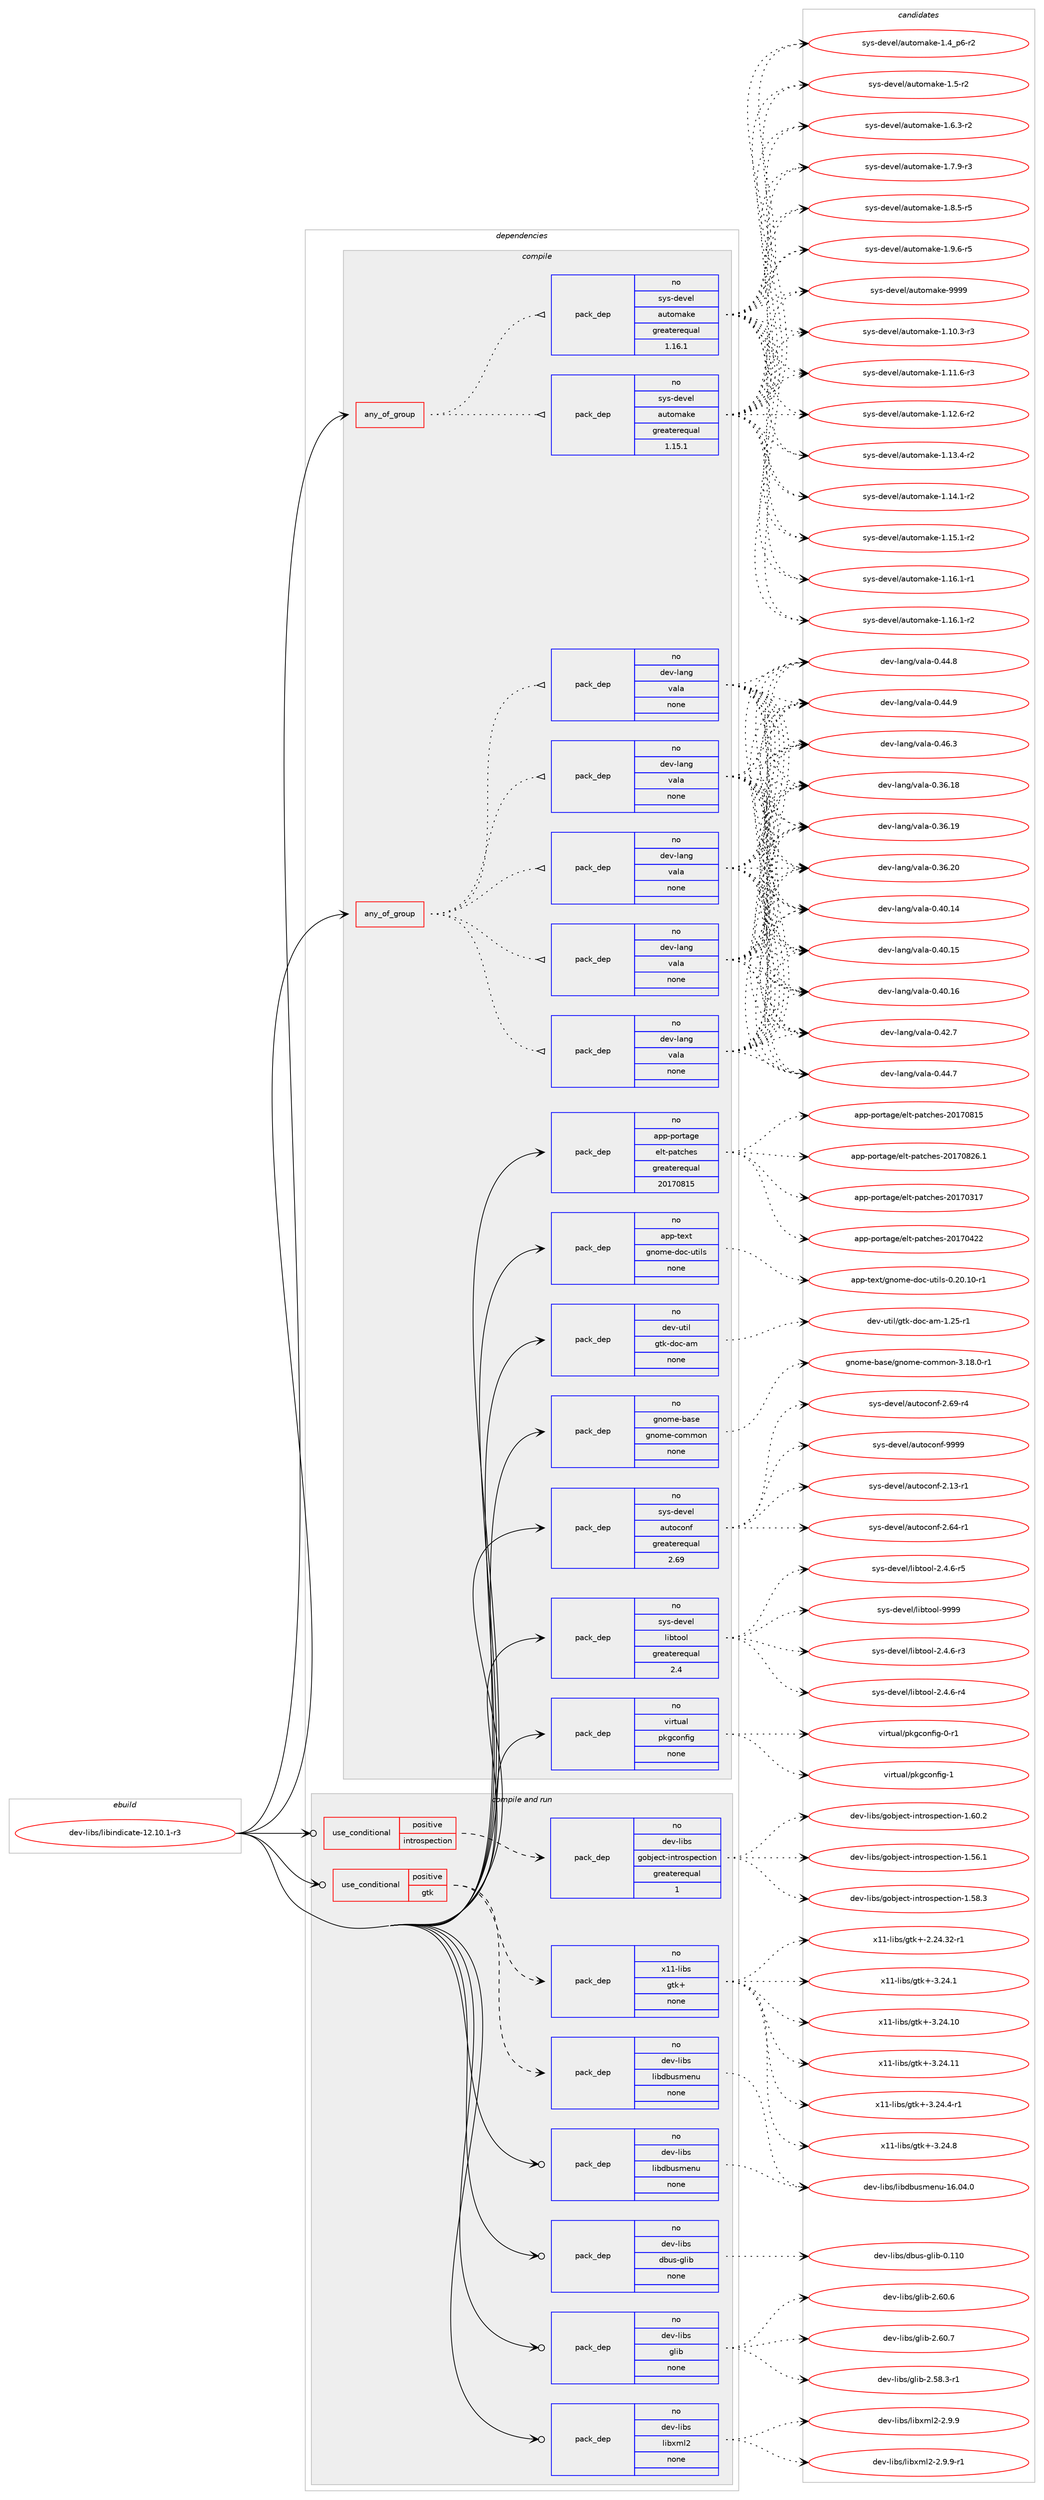 digraph prolog {

# *************
# Graph options
# *************

newrank=true;
concentrate=true;
compound=true;
graph [rankdir=LR,fontname=Helvetica,fontsize=10,ranksep=1.5];#, ranksep=2.5, nodesep=0.2];
edge  [arrowhead=vee];
node  [fontname=Helvetica,fontsize=10];

# **********
# The ebuild
# **********

subgraph cluster_leftcol {
color=gray;
rank=same;
label=<<i>ebuild</i>>;
id [label="dev-libs/libindicate-12.10.1-r3", color=red, width=4, href="../dev-libs/libindicate-12.10.1-r3.svg"];
}

# ****************
# The dependencies
# ****************

subgraph cluster_midcol {
color=gray;
label=<<i>dependencies</i>>;
subgraph cluster_compile {
fillcolor="#eeeeee";
style=filled;
label=<<i>compile</i>>;
subgraph any11128 {
dependency565921 [label=<<TABLE BORDER="0" CELLBORDER="1" CELLSPACING="0" CELLPADDING="4"><TR><TD CELLPADDING="10">any_of_group</TD></TR></TABLE>>, shape=none, color=red];subgraph pack422661 {
dependency565922 [label=<<TABLE BORDER="0" CELLBORDER="1" CELLSPACING="0" CELLPADDING="4" WIDTH="220"><TR><TD ROWSPAN="6" CELLPADDING="30">pack_dep</TD></TR><TR><TD WIDTH="110">no</TD></TR><TR><TD>dev-lang</TD></TR><TR><TD>vala</TD></TR><TR><TD>none</TD></TR><TR><TD></TD></TR></TABLE>>, shape=none, color=blue];
}
dependency565921:e -> dependency565922:w [weight=20,style="dotted",arrowhead="oinv"];
subgraph pack422662 {
dependency565923 [label=<<TABLE BORDER="0" CELLBORDER="1" CELLSPACING="0" CELLPADDING="4" WIDTH="220"><TR><TD ROWSPAN="6" CELLPADDING="30">pack_dep</TD></TR><TR><TD WIDTH="110">no</TD></TR><TR><TD>dev-lang</TD></TR><TR><TD>vala</TD></TR><TR><TD>none</TD></TR><TR><TD></TD></TR></TABLE>>, shape=none, color=blue];
}
dependency565921:e -> dependency565923:w [weight=20,style="dotted",arrowhead="oinv"];
subgraph pack422663 {
dependency565924 [label=<<TABLE BORDER="0" CELLBORDER="1" CELLSPACING="0" CELLPADDING="4" WIDTH="220"><TR><TD ROWSPAN="6" CELLPADDING="30">pack_dep</TD></TR><TR><TD WIDTH="110">no</TD></TR><TR><TD>dev-lang</TD></TR><TR><TD>vala</TD></TR><TR><TD>none</TD></TR><TR><TD></TD></TR></TABLE>>, shape=none, color=blue];
}
dependency565921:e -> dependency565924:w [weight=20,style="dotted",arrowhead="oinv"];
subgraph pack422664 {
dependency565925 [label=<<TABLE BORDER="0" CELLBORDER="1" CELLSPACING="0" CELLPADDING="4" WIDTH="220"><TR><TD ROWSPAN="6" CELLPADDING="30">pack_dep</TD></TR><TR><TD WIDTH="110">no</TD></TR><TR><TD>dev-lang</TD></TR><TR><TD>vala</TD></TR><TR><TD>none</TD></TR><TR><TD></TD></TR></TABLE>>, shape=none, color=blue];
}
dependency565921:e -> dependency565925:w [weight=20,style="dotted",arrowhead="oinv"];
subgraph pack422665 {
dependency565926 [label=<<TABLE BORDER="0" CELLBORDER="1" CELLSPACING="0" CELLPADDING="4" WIDTH="220"><TR><TD ROWSPAN="6" CELLPADDING="30">pack_dep</TD></TR><TR><TD WIDTH="110">no</TD></TR><TR><TD>dev-lang</TD></TR><TR><TD>vala</TD></TR><TR><TD>none</TD></TR><TR><TD></TD></TR></TABLE>>, shape=none, color=blue];
}
dependency565921:e -> dependency565926:w [weight=20,style="dotted",arrowhead="oinv"];
}
id:e -> dependency565921:w [weight=20,style="solid",arrowhead="vee"];
subgraph any11129 {
dependency565927 [label=<<TABLE BORDER="0" CELLBORDER="1" CELLSPACING="0" CELLPADDING="4"><TR><TD CELLPADDING="10">any_of_group</TD></TR></TABLE>>, shape=none, color=red];subgraph pack422666 {
dependency565928 [label=<<TABLE BORDER="0" CELLBORDER="1" CELLSPACING="0" CELLPADDING="4" WIDTH="220"><TR><TD ROWSPAN="6" CELLPADDING="30">pack_dep</TD></TR><TR><TD WIDTH="110">no</TD></TR><TR><TD>sys-devel</TD></TR><TR><TD>automake</TD></TR><TR><TD>greaterequal</TD></TR><TR><TD>1.16.1</TD></TR></TABLE>>, shape=none, color=blue];
}
dependency565927:e -> dependency565928:w [weight=20,style="dotted",arrowhead="oinv"];
subgraph pack422667 {
dependency565929 [label=<<TABLE BORDER="0" CELLBORDER="1" CELLSPACING="0" CELLPADDING="4" WIDTH="220"><TR><TD ROWSPAN="6" CELLPADDING="30">pack_dep</TD></TR><TR><TD WIDTH="110">no</TD></TR><TR><TD>sys-devel</TD></TR><TR><TD>automake</TD></TR><TR><TD>greaterequal</TD></TR><TR><TD>1.15.1</TD></TR></TABLE>>, shape=none, color=blue];
}
dependency565927:e -> dependency565929:w [weight=20,style="dotted",arrowhead="oinv"];
}
id:e -> dependency565927:w [weight=20,style="solid",arrowhead="vee"];
subgraph pack422668 {
dependency565930 [label=<<TABLE BORDER="0" CELLBORDER="1" CELLSPACING="0" CELLPADDING="4" WIDTH="220"><TR><TD ROWSPAN="6" CELLPADDING="30">pack_dep</TD></TR><TR><TD WIDTH="110">no</TD></TR><TR><TD>app-portage</TD></TR><TR><TD>elt-patches</TD></TR><TR><TD>greaterequal</TD></TR><TR><TD>20170815</TD></TR></TABLE>>, shape=none, color=blue];
}
id:e -> dependency565930:w [weight=20,style="solid",arrowhead="vee"];
subgraph pack422669 {
dependency565931 [label=<<TABLE BORDER="0" CELLBORDER="1" CELLSPACING="0" CELLPADDING="4" WIDTH="220"><TR><TD ROWSPAN="6" CELLPADDING="30">pack_dep</TD></TR><TR><TD WIDTH="110">no</TD></TR><TR><TD>app-text</TD></TR><TR><TD>gnome-doc-utils</TD></TR><TR><TD>none</TD></TR><TR><TD></TD></TR></TABLE>>, shape=none, color=blue];
}
id:e -> dependency565931:w [weight=20,style="solid",arrowhead="vee"];
subgraph pack422670 {
dependency565932 [label=<<TABLE BORDER="0" CELLBORDER="1" CELLSPACING="0" CELLPADDING="4" WIDTH="220"><TR><TD ROWSPAN="6" CELLPADDING="30">pack_dep</TD></TR><TR><TD WIDTH="110">no</TD></TR><TR><TD>dev-util</TD></TR><TR><TD>gtk-doc-am</TD></TR><TR><TD>none</TD></TR><TR><TD></TD></TR></TABLE>>, shape=none, color=blue];
}
id:e -> dependency565932:w [weight=20,style="solid",arrowhead="vee"];
subgraph pack422671 {
dependency565933 [label=<<TABLE BORDER="0" CELLBORDER="1" CELLSPACING="0" CELLPADDING="4" WIDTH="220"><TR><TD ROWSPAN="6" CELLPADDING="30">pack_dep</TD></TR><TR><TD WIDTH="110">no</TD></TR><TR><TD>gnome-base</TD></TR><TR><TD>gnome-common</TD></TR><TR><TD>none</TD></TR><TR><TD></TD></TR></TABLE>>, shape=none, color=blue];
}
id:e -> dependency565933:w [weight=20,style="solid",arrowhead="vee"];
subgraph pack422672 {
dependency565934 [label=<<TABLE BORDER="0" CELLBORDER="1" CELLSPACING="0" CELLPADDING="4" WIDTH="220"><TR><TD ROWSPAN="6" CELLPADDING="30">pack_dep</TD></TR><TR><TD WIDTH="110">no</TD></TR><TR><TD>sys-devel</TD></TR><TR><TD>autoconf</TD></TR><TR><TD>greaterequal</TD></TR><TR><TD>2.69</TD></TR></TABLE>>, shape=none, color=blue];
}
id:e -> dependency565934:w [weight=20,style="solid",arrowhead="vee"];
subgraph pack422673 {
dependency565935 [label=<<TABLE BORDER="0" CELLBORDER="1" CELLSPACING="0" CELLPADDING="4" WIDTH="220"><TR><TD ROWSPAN="6" CELLPADDING="30">pack_dep</TD></TR><TR><TD WIDTH="110">no</TD></TR><TR><TD>sys-devel</TD></TR><TR><TD>libtool</TD></TR><TR><TD>greaterequal</TD></TR><TR><TD>2.4</TD></TR></TABLE>>, shape=none, color=blue];
}
id:e -> dependency565935:w [weight=20,style="solid",arrowhead="vee"];
subgraph pack422674 {
dependency565936 [label=<<TABLE BORDER="0" CELLBORDER="1" CELLSPACING="0" CELLPADDING="4" WIDTH="220"><TR><TD ROWSPAN="6" CELLPADDING="30">pack_dep</TD></TR><TR><TD WIDTH="110">no</TD></TR><TR><TD>virtual</TD></TR><TR><TD>pkgconfig</TD></TR><TR><TD>none</TD></TR><TR><TD></TD></TR></TABLE>>, shape=none, color=blue];
}
id:e -> dependency565936:w [weight=20,style="solid",arrowhead="vee"];
}
subgraph cluster_compileandrun {
fillcolor="#eeeeee";
style=filled;
label=<<i>compile and run</i>>;
subgraph cond131775 {
dependency565937 [label=<<TABLE BORDER="0" CELLBORDER="1" CELLSPACING="0" CELLPADDING="4"><TR><TD ROWSPAN="3" CELLPADDING="10">use_conditional</TD></TR><TR><TD>positive</TD></TR><TR><TD>gtk</TD></TR></TABLE>>, shape=none, color=red];
subgraph pack422675 {
dependency565938 [label=<<TABLE BORDER="0" CELLBORDER="1" CELLSPACING="0" CELLPADDING="4" WIDTH="220"><TR><TD ROWSPAN="6" CELLPADDING="30">pack_dep</TD></TR><TR><TD WIDTH="110">no</TD></TR><TR><TD>dev-libs</TD></TR><TR><TD>libdbusmenu</TD></TR><TR><TD>none</TD></TR><TR><TD></TD></TR></TABLE>>, shape=none, color=blue];
}
dependency565937:e -> dependency565938:w [weight=20,style="dashed",arrowhead="vee"];
subgraph pack422676 {
dependency565939 [label=<<TABLE BORDER="0" CELLBORDER="1" CELLSPACING="0" CELLPADDING="4" WIDTH="220"><TR><TD ROWSPAN="6" CELLPADDING="30">pack_dep</TD></TR><TR><TD WIDTH="110">no</TD></TR><TR><TD>x11-libs</TD></TR><TR><TD>gtk+</TD></TR><TR><TD>none</TD></TR><TR><TD></TD></TR></TABLE>>, shape=none, color=blue];
}
dependency565937:e -> dependency565939:w [weight=20,style="dashed",arrowhead="vee"];
}
id:e -> dependency565937:w [weight=20,style="solid",arrowhead="odotvee"];
subgraph cond131776 {
dependency565940 [label=<<TABLE BORDER="0" CELLBORDER="1" CELLSPACING="0" CELLPADDING="4"><TR><TD ROWSPAN="3" CELLPADDING="10">use_conditional</TD></TR><TR><TD>positive</TD></TR><TR><TD>introspection</TD></TR></TABLE>>, shape=none, color=red];
subgraph pack422677 {
dependency565941 [label=<<TABLE BORDER="0" CELLBORDER="1" CELLSPACING="0" CELLPADDING="4" WIDTH="220"><TR><TD ROWSPAN="6" CELLPADDING="30">pack_dep</TD></TR><TR><TD WIDTH="110">no</TD></TR><TR><TD>dev-libs</TD></TR><TR><TD>gobject-introspection</TD></TR><TR><TD>greaterequal</TD></TR><TR><TD>1</TD></TR></TABLE>>, shape=none, color=blue];
}
dependency565940:e -> dependency565941:w [weight=20,style="dashed",arrowhead="vee"];
}
id:e -> dependency565940:w [weight=20,style="solid",arrowhead="odotvee"];
subgraph pack422678 {
dependency565942 [label=<<TABLE BORDER="0" CELLBORDER="1" CELLSPACING="0" CELLPADDING="4" WIDTH="220"><TR><TD ROWSPAN="6" CELLPADDING="30">pack_dep</TD></TR><TR><TD WIDTH="110">no</TD></TR><TR><TD>dev-libs</TD></TR><TR><TD>dbus-glib</TD></TR><TR><TD>none</TD></TR><TR><TD></TD></TR></TABLE>>, shape=none, color=blue];
}
id:e -> dependency565942:w [weight=20,style="solid",arrowhead="odotvee"];
subgraph pack422679 {
dependency565943 [label=<<TABLE BORDER="0" CELLBORDER="1" CELLSPACING="0" CELLPADDING="4" WIDTH="220"><TR><TD ROWSPAN="6" CELLPADDING="30">pack_dep</TD></TR><TR><TD WIDTH="110">no</TD></TR><TR><TD>dev-libs</TD></TR><TR><TD>glib</TD></TR><TR><TD>none</TD></TR><TR><TD></TD></TR></TABLE>>, shape=none, color=blue];
}
id:e -> dependency565943:w [weight=20,style="solid",arrowhead="odotvee"];
subgraph pack422680 {
dependency565944 [label=<<TABLE BORDER="0" CELLBORDER="1" CELLSPACING="0" CELLPADDING="4" WIDTH="220"><TR><TD ROWSPAN="6" CELLPADDING="30">pack_dep</TD></TR><TR><TD WIDTH="110">no</TD></TR><TR><TD>dev-libs</TD></TR><TR><TD>libdbusmenu</TD></TR><TR><TD>none</TD></TR><TR><TD></TD></TR></TABLE>>, shape=none, color=blue];
}
id:e -> dependency565944:w [weight=20,style="solid",arrowhead="odotvee"];
subgraph pack422681 {
dependency565945 [label=<<TABLE BORDER="0" CELLBORDER="1" CELLSPACING="0" CELLPADDING="4" WIDTH="220"><TR><TD ROWSPAN="6" CELLPADDING="30">pack_dep</TD></TR><TR><TD WIDTH="110">no</TD></TR><TR><TD>dev-libs</TD></TR><TR><TD>libxml2</TD></TR><TR><TD>none</TD></TR><TR><TD></TD></TR></TABLE>>, shape=none, color=blue];
}
id:e -> dependency565945:w [weight=20,style="solid",arrowhead="odotvee"];
}
subgraph cluster_run {
fillcolor="#eeeeee";
style=filled;
label=<<i>run</i>>;
}
}

# **************
# The candidates
# **************

subgraph cluster_choices {
rank=same;
color=gray;
label=<<i>candidates</i>>;

subgraph choice422661 {
color=black;
nodesep=1;
choice10010111845108971101034711897108974548465154464956 [label="dev-lang/vala-0.36.18", color=red, width=4,href="../dev-lang/vala-0.36.18.svg"];
choice10010111845108971101034711897108974548465154464957 [label="dev-lang/vala-0.36.19", color=red, width=4,href="../dev-lang/vala-0.36.19.svg"];
choice10010111845108971101034711897108974548465154465048 [label="dev-lang/vala-0.36.20", color=red, width=4,href="../dev-lang/vala-0.36.20.svg"];
choice10010111845108971101034711897108974548465248464952 [label="dev-lang/vala-0.40.14", color=red, width=4,href="../dev-lang/vala-0.40.14.svg"];
choice10010111845108971101034711897108974548465248464953 [label="dev-lang/vala-0.40.15", color=red, width=4,href="../dev-lang/vala-0.40.15.svg"];
choice10010111845108971101034711897108974548465248464954 [label="dev-lang/vala-0.40.16", color=red, width=4,href="../dev-lang/vala-0.40.16.svg"];
choice100101118451089711010347118971089745484652504655 [label="dev-lang/vala-0.42.7", color=red, width=4,href="../dev-lang/vala-0.42.7.svg"];
choice100101118451089711010347118971089745484652524655 [label="dev-lang/vala-0.44.7", color=red, width=4,href="../dev-lang/vala-0.44.7.svg"];
choice100101118451089711010347118971089745484652524656 [label="dev-lang/vala-0.44.8", color=red, width=4,href="../dev-lang/vala-0.44.8.svg"];
choice100101118451089711010347118971089745484652524657 [label="dev-lang/vala-0.44.9", color=red, width=4,href="../dev-lang/vala-0.44.9.svg"];
choice100101118451089711010347118971089745484652544651 [label="dev-lang/vala-0.46.3", color=red, width=4,href="../dev-lang/vala-0.46.3.svg"];
dependency565922:e -> choice10010111845108971101034711897108974548465154464956:w [style=dotted,weight="100"];
dependency565922:e -> choice10010111845108971101034711897108974548465154464957:w [style=dotted,weight="100"];
dependency565922:e -> choice10010111845108971101034711897108974548465154465048:w [style=dotted,weight="100"];
dependency565922:e -> choice10010111845108971101034711897108974548465248464952:w [style=dotted,weight="100"];
dependency565922:e -> choice10010111845108971101034711897108974548465248464953:w [style=dotted,weight="100"];
dependency565922:e -> choice10010111845108971101034711897108974548465248464954:w [style=dotted,weight="100"];
dependency565922:e -> choice100101118451089711010347118971089745484652504655:w [style=dotted,weight="100"];
dependency565922:e -> choice100101118451089711010347118971089745484652524655:w [style=dotted,weight="100"];
dependency565922:e -> choice100101118451089711010347118971089745484652524656:w [style=dotted,weight="100"];
dependency565922:e -> choice100101118451089711010347118971089745484652524657:w [style=dotted,weight="100"];
dependency565922:e -> choice100101118451089711010347118971089745484652544651:w [style=dotted,weight="100"];
}
subgraph choice422662 {
color=black;
nodesep=1;
choice10010111845108971101034711897108974548465154464956 [label="dev-lang/vala-0.36.18", color=red, width=4,href="../dev-lang/vala-0.36.18.svg"];
choice10010111845108971101034711897108974548465154464957 [label="dev-lang/vala-0.36.19", color=red, width=4,href="../dev-lang/vala-0.36.19.svg"];
choice10010111845108971101034711897108974548465154465048 [label="dev-lang/vala-0.36.20", color=red, width=4,href="../dev-lang/vala-0.36.20.svg"];
choice10010111845108971101034711897108974548465248464952 [label="dev-lang/vala-0.40.14", color=red, width=4,href="../dev-lang/vala-0.40.14.svg"];
choice10010111845108971101034711897108974548465248464953 [label="dev-lang/vala-0.40.15", color=red, width=4,href="../dev-lang/vala-0.40.15.svg"];
choice10010111845108971101034711897108974548465248464954 [label="dev-lang/vala-0.40.16", color=red, width=4,href="../dev-lang/vala-0.40.16.svg"];
choice100101118451089711010347118971089745484652504655 [label="dev-lang/vala-0.42.7", color=red, width=4,href="../dev-lang/vala-0.42.7.svg"];
choice100101118451089711010347118971089745484652524655 [label="dev-lang/vala-0.44.7", color=red, width=4,href="../dev-lang/vala-0.44.7.svg"];
choice100101118451089711010347118971089745484652524656 [label="dev-lang/vala-0.44.8", color=red, width=4,href="../dev-lang/vala-0.44.8.svg"];
choice100101118451089711010347118971089745484652524657 [label="dev-lang/vala-0.44.9", color=red, width=4,href="../dev-lang/vala-0.44.9.svg"];
choice100101118451089711010347118971089745484652544651 [label="dev-lang/vala-0.46.3", color=red, width=4,href="../dev-lang/vala-0.46.3.svg"];
dependency565923:e -> choice10010111845108971101034711897108974548465154464956:w [style=dotted,weight="100"];
dependency565923:e -> choice10010111845108971101034711897108974548465154464957:w [style=dotted,weight="100"];
dependency565923:e -> choice10010111845108971101034711897108974548465154465048:w [style=dotted,weight="100"];
dependency565923:e -> choice10010111845108971101034711897108974548465248464952:w [style=dotted,weight="100"];
dependency565923:e -> choice10010111845108971101034711897108974548465248464953:w [style=dotted,weight="100"];
dependency565923:e -> choice10010111845108971101034711897108974548465248464954:w [style=dotted,weight="100"];
dependency565923:e -> choice100101118451089711010347118971089745484652504655:w [style=dotted,weight="100"];
dependency565923:e -> choice100101118451089711010347118971089745484652524655:w [style=dotted,weight="100"];
dependency565923:e -> choice100101118451089711010347118971089745484652524656:w [style=dotted,weight="100"];
dependency565923:e -> choice100101118451089711010347118971089745484652524657:w [style=dotted,weight="100"];
dependency565923:e -> choice100101118451089711010347118971089745484652544651:w [style=dotted,weight="100"];
}
subgraph choice422663 {
color=black;
nodesep=1;
choice10010111845108971101034711897108974548465154464956 [label="dev-lang/vala-0.36.18", color=red, width=4,href="../dev-lang/vala-0.36.18.svg"];
choice10010111845108971101034711897108974548465154464957 [label="dev-lang/vala-0.36.19", color=red, width=4,href="../dev-lang/vala-0.36.19.svg"];
choice10010111845108971101034711897108974548465154465048 [label="dev-lang/vala-0.36.20", color=red, width=4,href="../dev-lang/vala-0.36.20.svg"];
choice10010111845108971101034711897108974548465248464952 [label="dev-lang/vala-0.40.14", color=red, width=4,href="../dev-lang/vala-0.40.14.svg"];
choice10010111845108971101034711897108974548465248464953 [label="dev-lang/vala-0.40.15", color=red, width=4,href="../dev-lang/vala-0.40.15.svg"];
choice10010111845108971101034711897108974548465248464954 [label="dev-lang/vala-0.40.16", color=red, width=4,href="../dev-lang/vala-0.40.16.svg"];
choice100101118451089711010347118971089745484652504655 [label="dev-lang/vala-0.42.7", color=red, width=4,href="../dev-lang/vala-0.42.7.svg"];
choice100101118451089711010347118971089745484652524655 [label="dev-lang/vala-0.44.7", color=red, width=4,href="../dev-lang/vala-0.44.7.svg"];
choice100101118451089711010347118971089745484652524656 [label="dev-lang/vala-0.44.8", color=red, width=4,href="../dev-lang/vala-0.44.8.svg"];
choice100101118451089711010347118971089745484652524657 [label="dev-lang/vala-0.44.9", color=red, width=4,href="../dev-lang/vala-0.44.9.svg"];
choice100101118451089711010347118971089745484652544651 [label="dev-lang/vala-0.46.3", color=red, width=4,href="../dev-lang/vala-0.46.3.svg"];
dependency565924:e -> choice10010111845108971101034711897108974548465154464956:w [style=dotted,weight="100"];
dependency565924:e -> choice10010111845108971101034711897108974548465154464957:w [style=dotted,weight="100"];
dependency565924:e -> choice10010111845108971101034711897108974548465154465048:w [style=dotted,weight="100"];
dependency565924:e -> choice10010111845108971101034711897108974548465248464952:w [style=dotted,weight="100"];
dependency565924:e -> choice10010111845108971101034711897108974548465248464953:w [style=dotted,weight="100"];
dependency565924:e -> choice10010111845108971101034711897108974548465248464954:w [style=dotted,weight="100"];
dependency565924:e -> choice100101118451089711010347118971089745484652504655:w [style=dotted,weight="100"];
dependency565924:e -> choice100101118451089711010347118971089745484652524655:w [style=dotted,weight="100"];
dependency565924:e -> choice100101118451089711010347118971089745484652524656:w [style=dotted,weight="100"];
dependency565924:e -> choice100101118451089711010347118971089745484652524657:w [style=dotted,weight="100"];
dependency565924:e -> choice100101118451089711010347118971089745484652544651:w [style=dotted,weight="100"];
}
subgraph choice422664 {
color=black;
nodesep=1;
choice10010111845108971101034711897108974548465154464956 [label="dev-lang/vala-0.36.18", color=red, width=4,href="../dev-lang/vala-0.36.18.svg"];
choice10010111845108971101034711897108974548465154464957 [label="dev-lang/vala-0.36.19", color=red, width=4,href="../dev-lang/vala-0.36.19.svg"];
choice10010111845108971101034711897108974548465154465048 [label="dev-lang/vala-0.36.20", color=red, width=4,href="../dev-lang/vala-0.36.20.svg"];
choice10010111845108971101034711897108974548465248464952 [label="dev-lang/vala-0.40.14", color=red, width=4,href="../dev-lang/vala-0.40.14.svg"];
choice10010111845108971101034711897108974548465248464953 [label="dev-lang/vala-0.40.15", color=red, width=4,href="../dev-lang/vala-0.40.15.svg"];
choice10010111845108971101034711897108974548465248464954 [label="dev-lang/vala-0.40.16", color=red, width=4,href="../dev-lang/vala-0.40.16.svg"];
choice100101118451089711010347118971089745484652504655 [label="dev-lang/vala-0.42.7", color=red, width=4,href="../dev-lang/vala-0.42.7.svg"];
choice100101118451089711010347118971089745484652524655 [label="dev-lang/vala-0.44.7", color=red, width=4,href="../dev-lang/vala-0.44.7.svg"];
choice100101118451089711010347118971089745484652524656 [label="dev-lang/vala-0.44.8", color=red, width=4,href="../dev-lang/vala-0.44.8.svg"];
choice100101118451089711010347118971089745484652524657 [label="dev-lang/vala-0.44.9", color=red, width=4,href="../dev-lang/vala-0.44.9.svg"];
choice100101118451089711010347118971089745484652544651 [label="dev-lang/vala-0.46.3", color=red, width=4,href="../dev-lang/vala-0.46.3.svg"];
dependency565925:e -> choice10010111845108971101034711897108974548465154464956:w [style=dotted,weight="100"];
dependency565925:e -> choice10010111845108971101034711897108974548465154464957:w [style=dotted,weight="100"];
dependency565925:e -> choice10010111845108971101034711897108974548465154465048:w [style=dotted,weight="100"];
dependency565925:e -> choice10010111845108971101034711897108974548465248464952:w [style=dotted,weight="100"];
dependency565925:e -> choice10010111845108971101034711897108974548465248464953:w [style=dotted,weight="100"];
dependency565925:e -> choice10010111845108971101034711897108974548465248464954:w [style=dotted,weight="100"];
dependency565925:e -> choice100101118451089711010347118971089745484652504655:w [style=dotted,weight="100"];
dependency565925:e -> choice100101118451089711010347118971089745484652524655:w [style=dotted,weight="100"];
dependency565925:e -> choice100101118451089711010347118971089745484652524656:w [style=dotted,weight="100"];
dependency565925:e -> choice100101118451089711010347118971089745484652524657:w [style=dotted,weight="100"];
dependency565925:e -> choice100101118451089711010347118971089745484652544651:w [style=dotted,weight="100"];
}
subgraph choice422665 {
color=black;
nodesep=1;
choice10010111845108971101034711897108974548465154464956 [label="dev-lang/vala-0.36.18", color=red, width=4,href="../dev-lang/vala-0.36.18.svg"];
choice10010111845108971101034711897108974548465154464957 [label="dev-lang/vala-0.36.19", color=red, width=4,href="../dev-lang/vala-0.36.19.svg"];
choice10010111845108971101034711897108974548465154465048 [label="dev-lang/vala-0.36.20", color=red, width=4,href="../dev-lang/vala-0.36.20.svg"];
choice10010111845108971101034711897108974548465248464952 [label="dev-lang/vala-0.40.14", color=red, width=4,href="../dev-lang/vala-0.40.14.svg"];
choice10010111845108971101034711897108974548465248464953 [label="dev-lang/vala-0.40.15", color=red, width=4,href="../dev-lang/vala-0.40.15.svg"];
choice10010111845108971101034711897108974548465248464954 [label="dev-lang/vala-0.40.16", color=red, width=4,href="../dev-lang/vala-0.40.16.svg"];
choice100101118451089711010347118971089745484652504655 [label="dev-lang/vala-0.42.7", color=red, width=4,href="../dev-lang/vala-0.42.7.svg"];
choice100101118451089711010347118971089745484652524655 [label="dev-lang/vala-0.44.7", color=red, width=4,href="../dev-lang/vala-0.44.7.svg"];
choice100101118451089711010347118971089745484652524656 [label="dev-lang/vala-0.44.8", color=red, width=4,href="../dev-lang/vala-0.44.8.svg"];
choice100101118451089711010347118971089745484652524657 [label="dev-lang/vala-0.44.9", color=red, width=4,href="../dev-lang/vala-0.44.9.svg"];
choice100101118451089711010347118971089745484652544651 [label="dev-lang/vala-0.46.3", color=red, width=4,href="../dev-lang/vala-0.46.3.svg"];
dependency565926:e -> choice10010111845108971101034711897108974548465154464956:w [style=dotted,weight="100"];
dependency565926:e -> choice10010111845108971101034711897108974548465154464957:w [style=dotted,weight="100"];
dependency565926:e -> choice10010111845108971101034711897108974548465154465048:w [style=dotted,weight="100"];
dependency565926:e -> choice10010111845108971101034711897108974548465248464952:w [style=dotted,weight="100"];
dependency565926:e -> choice10010111845108971101034711897108974548465248464953:w [style=dotted,weight="100"];
dependency565926:e -> choice10010111845108971101034711897108974548465248464954:w [style=dotted,weight="100"];
dependency565926:e -> choice100101118451089711010347118971089745484652504655:w [style=dotted,weight="100"];
dependency565926:e -> choice100101118451089711010347118971089745484652524655:w [style=dotted,weight="100"];
dependency565926:e -> choice100101118451089711010347118971089745484652524656:w [style=dotted,weight="100"];
dependency565926:e -> choice100101118451089711010347118971089745484652524657:w [style=dotted,weight="100"];
dependency565926:e -> choice100101118451089711010347118971089745484652544651:w [style=dotted,weight="100"];
}
subgraph choice422666 {
color=black;
nodesep=1;
choice11512111545100101118101108479711711611110997107101454946494846514511451 [label="sys-devel/automake-1.10.3-r3", color=red, width=4,href="../sys-devel/automake-1.10.3-r3.svg"];
choice11512111545100101118101108479711711611110997107101454946494946544511451 [label="sys-devel/automake-1.11.6-r3", color=red, width=4,href="../sys-devel/automake-1.11.6-r3.svg"];
choice11512111545100101118101108479711711611110997107101454946495046544511450 [label="sys-devel/automake-1.12.6-r2", color=red, width=4,href="../sys-devel/automake-1.12.6-r2.svg"];
choice11512111545100101118101108479711711611110997107101454946495146524511450 [label="sys-devel/automake-1.13.4-r2", color=red, width=4,href="../sys-devel/automake-1.13.4-r2.svg"];
choice11512111545100101118101108479711711611110997107101454946495246494511450 [label="sys-devel/automake-1.14.1-r2", color=red, width=4,href="../sys-devel/automake-1.14.1-r2.svg"];
choice11512111545100101118101108479711711611110997107101454946495346494511450 [label="sys-devel/automake-1.15.1-r2", color=red, width=4,href="../sys-devel/automake-1.15.1-r2.svg"];
choice11512111545100101118101108479711711611110997107101454946495446494511449 [label="sys-devel/automake-1.16.1-r1", color=red, width=4,href="../sys-devel/automake-1.16.1-r1.svg"];
choice11512111545100101118101108479711711611110997107101454946495446494511450 [label="sys-devel/automake-1.16.1-r2", color=red, width=4,href="../sys-devel/automake-1.16.1-r2.svg"];
choice115121115451001011181011084797117116111109971071014549465295112544511450 [label="sys-devel/automake-1.4_p6-r2", color=red, width=4,href="../sys-devel/automake-1.4_p6-r2.svg"];
choice11512111545100101118101108479711711611110997107101454946534511450 [label="sys-devel/automake-1.5-r2", color=red, width=4,href="../sys-devel/automake-1.5-r2.svg"];
choice115121115451001011181011084797117116111109971071014549465446514511450 [label="sys-devel/automake-1.6.3-r2", color=red, width=4,href="../sys-devel/automake-1.6.3-r2.svg"];
choice115121115451001011181011084797117116111109971071014549465546574511451 [label="sys-devel/automake-1.7.9-r3", color=red, width=4,href="../sys-devel/automake-1.7.9-r3.svg"];
choice115121115451001011181011084797117116111109971071014549465646534511453 [label="sys-devel/automake-1.8.5-r5", color=red, width=4,href="../sys-devel/automake-1.8.5-r5.svg"];
choice115121115451001011181011084797117116111109971071014549465746544511453 [label="sys-devel/automake-1.9.6-r5", color=red, width=4,href="../sys-devel/automake-1.9.6-r5.svg"];
choice115121115451001011181011084797117116111109971071014557575757 [label="sys-devel/automake-9999", color=red, width=4,href="../sys-devel/automake-9999.svg"];
dependency565928:e -> choice11512111545100101118101108479711711611110997107101454946494846514511451:w [style=dotted,weight="100"];
dependency565928:e -> choice11512111545100101118101108479711711611110997107101454946494946544511451:w [style=dotted,weight="100"];
dependency565928:e -> choice11512111545100101118101108479711711611110997107101454946495046544511450:w [style=dotted,weight="100"];
dependency565928:e -> choice11512111545100101118101108479711711611110997107101454946495146524511450:w [style=dotted,weight="100"];
dependency565928:e -> choice11512111545100101118101108479711711611110997107101454946495246494511450:w [style=dotted,weight="100"];
dependency565928:e -> choice11512111545100101118101108479711711611110997107101454946495346494511450:w [style=dotted,weight="100"];
dependency565928:e -> choice11512111545100101118101108479711711611110997107101454946495446494511449:w [style=dotted,weight="100"];
dependency565928:e -> choice11512111545100101118101108479711711611110997107101454946495446494511450:w [style=dotted,weight="100"];
dependency565928:e -> choice115121115451001011181011084797117116111109971071014549465295112544511450:w [style=dotted,weight="100"];
dependency565928:e -> choice11512111545100101118101108479711711611110997107101454946534511450:w [style=dotted,weight="100"];
dependency565928:e -> choice115121115451001011181011084797117116111109971071014549465446514511450:w [style=dotted,weight="100"];
dependency565928:e -> choice115121115451001011181011084797117116111109971071014549465546574511451:w [style=dotted,weight="100"];
dependency565928:e -> choice115121115451001011181011084797117116111109971071014549465646534511453:w [style=dotted,weight="100"];
dependency565928:e -> choice115121115451001011181011084797117116111109971071014549465746544511453:w [style=dotted,weight="100"];
dependency565928:e -> choice115121115451001011181011084797117116111109971071014557575757:w [style=dotted,weight="100"];
}
subgraph choice422667 {
color=black;
nodesep=1;
choice11512111545100101118101108479711711611110997107101454946494846514511451 [label="sys-devel/automake-1.10.3-r3", color=red, width=4,href="../sys-devel/automake-1.10.3-r3.svg"];
choice11512111545100101118101108479711711611110997107101454946494946544511451 [label="sys-devel/automake-1.11.6-r3", color=red, width=4,href="../sys-devel/automake-1.11.6-r3.svg"];
choice11512111545100101118101108479711711611110997107101454946495046544511450 [label="sys-devel/automake-1.12.6-r2", color=red, width=4,href="../sys-devel/automake-1.12.6-r2.svg"];
choice11512111545100101118101108479711711611110997107101454946495146524511450 [label="sys-devel/automake-1.13.4-r2", color=red, width=4,href="../sys-devel/automake-1.13.4-r2.svg"];
choice11512111545100101118101108479711711611110997107101454946495246494511450 [label="sys-devel/automake-1.14.1-r2", color=red, width=4,href="../sys-devel/automake-1.14.1-r2.svg"];
choice11512111545100101118101108479711711611110997107101454946495346494511450 [label="sys-devel/automake-1.15.1-r2", color=red, width=4,href="../sys-devel/automake-1.15.1-r2.svg"];
choice11512111545100101118101108479711711611110997107101454946495446494511449 [label="sys-devel/automake-1.16.1-r1", color=red, width=4,href="../sys-devel/automake-1.16.1-r1.svg"];
choice11512111545100101118101108479711711611110997107101454946495446494511450 [label="sys-devel/automake-1.16.1-r2", color=red, width=4,href="../sys-devel/automake-1.16.1-r2.svg"];
choice115121115451001011181011084797117116111109971071014549465295112544511450 [label="sys-devel/automake-1.4_p6-r2", color=red, width=4,href="../sys-devel/automake-1.4_p6-r2.svg"];
choice11512111545100101118101108479711711611110997107101454946534511450 [label="sys-devel/automake-1.5-r2", color=red, width=4,href="../sys-devel/automake-1.5-r2.svg"];
choice115121115451001011181011084797117116111109971071014549465446514511450 [label="sys-devel/automake-1.6.3-r2", color=red, width=4,href="../sys-devel/automake-1.6.3-r2.svg"];
choice115121115451001011181011084797117116111109971071014549465546574511451 [label="sys-devel/automake-1.7.9-r3", color=red, width=4,href="../sys-devel/automake-1.7.9-r3.svg"];
choice115121115451001011181011084797117116111109971071014549465646534511453 [label="sys-devel/automake-1.8.5-r5", color=red, width=4,href="../sys-devel/automake-1.8.5-r5.svg"];
choice115121115451001011181011084797117116111109971071014549465746544511453 [label="sys-devel/automake-1.9.6-r5", color=red, width=4,href="../sys-devel/automake-1.9.6-r5.svg"];
choice115121115451001011181011084797117116111109971071014557575757 [label="sys-devel/automake-9999", color=red, width=4,href="../sys-devel/automake-9999.svg"];
dependency565929:e -> choice11512111545100101118101108479711711611110997107101454946494846514511451:w [style=dotted,weight="100"];
dependency565929:e -> choice11512111545100101118101108479711711611110997107101454946494946544511451:w [style=dotted,weight="100"];
dependency565929:e -> choice11512111545100101118101108479711711611110997107101454946495046544511450:w [style=dotted,weight="100"];
dependency565929:e -> choice11512111545100101118101108479711711611110997107101454946495146524511450:w [style=dotted,weight="100"];
dependency565929:e -> choice11512111545100101118101108479711711611110997107101454946495246494511450:w [style=dotted,weight="100"];
dependency565929:e -> choice11512111545100101118101108479711711611110997107101454946495346494511450:w [style=dotted,weight="100"];
dependency565929:e -> choice11512111545100101118101108479711711611110997107101454946495446494511449:w [style=dotted,weight="100"];
dependency565929:e -> choice11512111545100101118101108479711711611110997107101454946495446494511450:w [style=dotted,weight="100"];
dependency565929:e -> choice115121115451001011181011084797117116111109971071014549465295112544511450:w [style=dotted,weight="100"];
dependency565929:e -> choice11512111545100101118101108479711711611110997107101454946534511450:w [style=dotted,weight="100"];
dependency565929:e -> choice115121115451001011181011084797117116111109971071014549465446514511450:w [style=dotted,weight="100"];
dependency565929:e -> choice115121115451001011181011084797117116111109971071014549465546574511451:w [style=dotted,weight="100"];
dependency565929:e -> choice115121115451001011181011084797117116111109971071014549465646534511453:w [style=dotted,weight="100"];
dependency565929:e -> choice115121115451001011181011084797117116111109971071014549465746544511453:w [style=dotted,weight="100"];
dependency565929:e -> choice115121115451001011181011084797117116111109971071014557575757:w [style=dotted,weight="100"];
}
subgraph choice422668 {
color=black;
nodesep=1;
choice97112112451121111141169710310147101108116451129711699104101115455048495548514955 [label="app-portage/elt-patches-20170317", color=red, width=4,href="../app-portage/elt-patches-20170317.svg"];
choice97112112451121111141169710310147101108116451129711699104101115455048495548525050 [label="app-portage/elt-patches-20170422", color=red, width=4,href="../app-portage/elt-patches-20170422.svg"];
choice97112112451121111141169710310147101108116451129711699104101115455048495548564953 [label="app-portage/elt-patches-20170815", color=red, width=4,href="../app-portage/elt-patches-20170815.svg"];
choice971121124511211111411697103101471011081164511297116991041011154550484955485650544649 [label="app-portage/elt-patches-20170826.1", color=red, width=4,href="../app-portage/elt-patches-20170826.1.svg"];
dependency565930:e -> choice97112112451121111141169710310147101108116451129711699104101115455048495548514955:w [style=dotted,weight="100"];
dependency565930:e -> choice97112112451121111141169710310147101108116451129711699104101115455048495548525050:w [style=dotted,weight="100"];
dependency565930:e -> choice97112112451121111141169710310147101108116451129711699104101115455048495548564953:w [style=dotted,weight="100"];
dependency565930:e -> choice971121124511211111411697103101471011081164511297116991041011154550484955485650544649:w [style=dotted,weight="100"];
}
subgraph choice422669 {
color=black;
nodesep=1;
choice97112112451161011201164710311011110910145100111994511711610510811545484650484649484511449 [label="app-text/gnome-doc-utils-0.20.10-r1", color=red, width=4,href="../app-text/gnome-doc-utils-0.20.10-r1.svg"];
dependency565931:e -> choice97112112451161011201164710311011110910145100111994511711610510811545484650484649484511449:w [style=dotted,weight="100"];
}
subgraph choice422670 {
color=black;
nodesep=1;
choice10010111845117116105108471031161074510011199459710945494650534511449 [label="dev-util/gtk-doc-am-1.25-r1", color=red, width=4,href="../dev-util/gtk-doc-am-1.25-r1.svg"];
dependency565932:e -> choice10010111845117116105108471031161074510011199459710945494650534511449:w [style=dotted,weight="100"];
}
subgraph choice422671 {
color=black;
nodesep=1;
choice103110111109101459897115101471031101111091014599111109109111110455146495646484511449 [label="gnome-base/gnome-common-3.18.0-r1", color=red, width=4,href="../gnome-base/gnome-common-3.18.0-r1.svg"];
dependency565933:e -> choice103110111109101459897115101471031101111091014599111109109111110455146495646484511449:w [style=dotted,weight="100"];
}
subgraph choice422672 {
color=black;
nodesep=1;
choice1151211154510010111810110847971171161119911111010245504649514511449 [label="sys-devel/autoconf-2.13-r1", color=red, width=4,href="../sys-devel/autoconf-2.13-r1.svg"];
choice1151211154510010111810110847971171161119911111010245504654524511449 [label="sys-devel/autoconf-2.64-r1", color=red, width=4,href="../sys-devel/autoconf-2.64-r1.svg"];
choice1151211154510010111810110847971171161119911111010245504654574511452 [label="sys-devel/autoconf-2.69-r4", color=red, width=4,href="../sys-devel/autoconf-2.69-r4.svg"];
choice115121115451001011181011084797117116111991111101024557575757 [label="sys-devel/autoconf-9999", color=red, width=4,href="../sys-devel/autoconf-9999.svg"];
dependency565934:e -> choice1151211154510010111810110847971171161119911111010245504649514511449:w [style=dotted,weight="100"];
dependency565934:e -> choice1151211154510010111810110847971171161119911111010245504654524511449:w [style=dotted,weight="100"];
dependency565934:e -> choice1151211154510010111810110847971171161119911111010245504654574511452:w [style=dotted,weight="100"];
dependency565934:e -> choice115121115451001011181011084797117116111991111101024557575757:w [style=dotted,weight="100"];
}
subgraph choice422673 {
color=black;
nodesep=1;
choice1151211154510010111810110847108105981161111111084550465246544511451 [label="sys-devel/libtool-2.4.6-r3", color=red, width=4,href="../sys-devel/libtool-2.4.6-r3.svg"];
choice1151211154510010111810110847108105981161111111084550465246544511452 [label="sys-devel/libtool-2.4.6-r4", color=red, width=4,href="../sys-devel/libtool-2.4.6-r4.svg"];
choice1151211154510010111810110847108105981161111111084550465246544511453 [label="sys-devel/libtool-2.4.6-r5", color=red, width=4,href="../sys-devel/libtool-2.4.6-r5.svg"];
choice1151211154510010111810110847108105981161111111084557575757 [label="sys-devel/libtool-9999", color=red, width=4,href="../sys-devel/libtool-9999.svg"];
dependency565935:e -> choice1151211154510010111810110847108105981161111111084550465246544511451:w [style=dotted,weight="100"];
dependency565935:e -> choice1151211154510010111810110847108105981161111111084550465246544511452:w [style=dotted,weight="100"];
dependency565935:e -> choice1151211154510010111810110847108105981161111111084550465246544511453:w [style=dotted,weight="100"];
dependency565935:e -> choice1151211154510010111810110847108105981161111111084557575757:w [style=dotted,weight="100"];
}
subgraph choice422674 {
color=black;
nodesep=1;
choice11810511411611797108471121071039911111010210510345484511449 [label="virtual/pkgconfig-0-r1", color=red, width=4,href="../virtual/pkgconfig-0-r1.svg"];
choice1181051141161179710847112107103991111101021051034549 [label="virtual/pkgconfig-1", color=red, width=4,href="../virtual/pkgconfig-1.svg"];
dependency565936:e -> choice11810511411611797108471121071039911111010210510345484511449:w [style=dotted,weight="100"];
dependency565936:e -> choice1181051141161179710847112107103991111101021051034549:w [style=dotted,weight="100"];
}
subgraph choice422675 {
color=black;
nodesep=1;
choice10010111845108105981154710810598100981171151091011101174549544648524648 [label="dev-libs/libdbusmenu-16.04.0", color=red, width=4,href="../dev-libs/libdbusmenu-16.04.0.svg"];
dependency565938:e -> choice10010111845108105981154710810598100981171151091011101174549544648524648:w [style=dotted,weight="100"];
}
subgraph choice422676 {
color=black;
nodesep=1;
choice12049494510810598115471031161074345504650524651504511449 [label="x11-libs/gtk+-2.24.32-r1", color=red, width=4,href="../x11-libs/gtk+-2.24.32-r1.svg"];
choice12049494510810598115471031161074345514650524649 [label="x11-libs/gtk+-3.24.1", color=red, width=4,href="../x11-libs/gtk+-3.24.1.svg"];
choice1204949451081059811547103116107434551465052464948 [label="x11-libs/gtk+-3.24.10", color=red, width=4,href="../x11-libs/gtk+-3.24.10.svg"];
choice1204949451081059811547103116107434551465052464949 [label="x11-libs/gtk+-3.24.11", color=red, width=4,href="../x11-libs/gtk+-3.24.11.svg"];
choice120494945108105981154710311610743455146505246524511449 [label="x11-libs/gtk+-3.24.4-r1", color=red, width=4,href="../x11-libs/gtk+-3.24.4-r1.svg"];
choice12049494510810598115471031161074345514650524656 [label="x11-libs/gtk+-3.24.8", color=red, width=4,href="../x11-libs/gtk+-3.24.8.svg"];
dependency565939:e -> choice12049494510810598115471031161074345504650524651504511449:w [style=dotted,weight="100"];
dependency565939:e -> choice12049494510810598115471031161074345514650524649:w [style=dotted,weight="100"];
dependency565939:e -> choice1204949451081059811547103116107434551465052464948:w [style=dotted,weight="100"];
dependency565939:e -> choice1204949451081059811547103116107434551465052464949:w [style=dotted,weight="100"];
dependency565939:e -> choice120494945108105981154710311610743455146505246524511449:w [style=dotted,weight="100"];
dependency565939:e -> choice12049494510810598115471031161074345514650524656:w [style=dotted,weight="100"];
}
subgraph choice422677 {
color=black;
nodesep=1;
choice1001011184510810598115471031119810610199116451051101161141111151121019911610511111045494653544649 [label="dev-libs/gobject-introspection-1.56.1", color=red, width=4,href="../dev-libs/gobject-introspection-1.56.1.svg"];
choice1001011184510810598115471031119810610199116451051101161141111151121019911610511111045494653564651 [label="dev-libs/gobject-introspection-1.58.3", color=red, width=4,href="../dev-libs/gobject-introspection-1.58.3.svg"];
choice1001011184510810598115471031119810610199116451051101161141111151121019911610511111045494654484650 [label="dev-libs/gobject-introspection-1.60.2", color=red, width=4,href="../dev-libs/gobject-introspection-1.60.2.svg"];
dependency565941:e -> choice1001011184510810598115471031119810610199116451051101161141111151121019911610511111045494653544649:w [style=dotted,weight="100"];
dependency565941:e -> choice1001011184510810598115471031119810610199116451051101161141111151121019911610511111045494653564651:w [style=dotted,weight="100"];
dependency565941:e -> choice1001011184510810598115471031119810610199116451051101161141111151121019911610511111045494654484650:w [style=dotted,weight="100"];
}
subgraph choice422678 {
color=black;
nodesep=1;
choice100101118451081059811547100981171154510310810598454846494948 [label="dev-libs/dbus-glib-0.110", color=red, width=4,href="../dev-libs/dbus-glib-0.110.svg"];
dependency565942:e -> choice100101118451081059811547100981171154510310810598454846494948:w [style=dotted,weight="100"];
}
subgraph choice422679 {
color=black;
nodesep=1;
choice10010111845108105981154710310810598455046535646514511449 [label="dev-libs/glib-2.58.3-r1", color=red, width=4,href="../dev-libs/glib-2.58.3-r1.svg"];
choice1001011184510810598115471031081059845504654484654 [label="dev-libs/glib-2.60.6", color=red, width=4,href="../dev-libs/glib-2.60.6.svg"];
choice1001011184510810598115471031081059845504654484655 [label="dev-libs/glib-2.60.7", color=red, width=4,href="../dev-libs/glib-2.60.7.svg"];
dependency565943:e -> choice10010111845108105981154710310810598455046535646514511449:w [style=dotted,weight="100"];
dependency565943:e -> choice1001011184510810598115471031081059845504654484654:w [style=dotted,weight="100"];
dependency565943:e -> choice1001011184510810598115471031081059845504654484655:w [style=dotted,weight="100"];
}
subgraph choice422680 {
color=black;
nodesep=1;
choice10010111845108105981154710810598100981171151091011101174549544648524648 [label="dev-libs/libdbusmenu-16.04.0", color=red, width=4,href="../dev-libs/libdbusmenu-16.04.0.svg"];
dependency565944:e -> choice10010111845108105981154710810598100981171151091011101174549544648524648:w [style=dotted,weight="100"];
}
subgraph choice422681 {
color=black;
nodesep=1;
choice1001011184510810598115471081059812010910850455046574657 [label="dev-libs/libxml2-2.9.9", color=red, width=4,href="../dev-libs/libxml2-2.9.9.svg"];
choice10010111845108105981154710810598120109108504550465746574511449 [label="dev-libs/libxml2-2.9.9-r1", color=red, width=4,href="../dev-libs/libxml2-2.9.9-r1.svg"];
dependency565945:e -> choice1001011184510810598115471081059812010910850455046574657:w [style=dotted,weight="100"];
dependency565945:e -> choice10010111845108105981154710810598120109108504550465746574511449:w [style=dotted,weight="100"];
}
}

}
